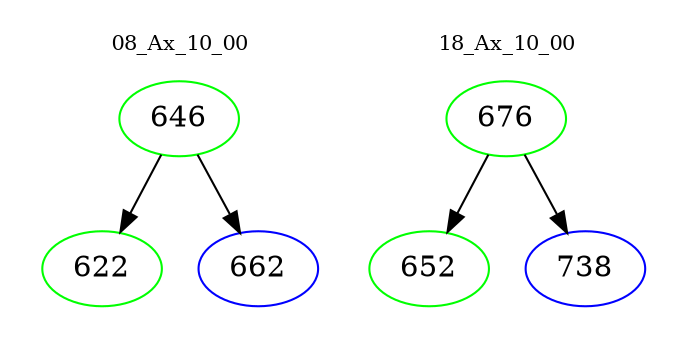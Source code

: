 digraph{
subgraph cluster_0 {
color = white
label = "08_Ax_10_00";
fontsize=10;
T0_646 [label="646", color="green"]
T0_646 -> T0_622 [color="black"]
T0_622 [label="622", color="green"]
T0_646 -> T0_662 [color="black"]
T0_662 [label="662", color="blue"]
}
subgraph cluster_1 {
color = white
label = "18_Ax_10_00";
fontsize=10;
T1_676 [label="676", color="green"]
T1_676 -> T1_652 [color="black"]
T1_652 [label="652", color="green"]
T1_676 -> T1_738 [color="black"]
T1_738 [label="738", color="blue"]
}
}
